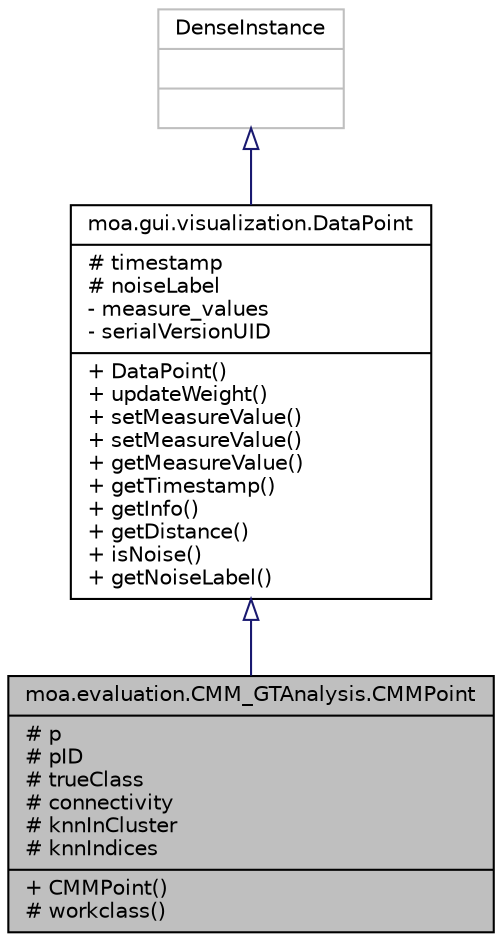 digraph G
{
  edge [fontname="Helvetica",fontsize="10",labelfontname="Helvetica",labelfontsize="10"];
  node [fontname="Helvetica",fontsize="10",shape=record];
  Node1 [label="{moa.evaluation.CMM_GTAnalysis.CMMPoint\n|# p\l# pID\l# trueClass\l# connectivity\l# knnInCluster\l# knnIndices\l|+ CMMPoint()\l# workclass()\l}",height=0.2,width=0.4,color="black", fillcolor="grey75", style="filled" fontcolor="black"];
  Node2 -> Node1 [dir=back,color="midnightblue",fontsize="10",style="solid",arrowtail="empty",fontname="Helvetica"];
  Node2 [label="{moa.gui.visualization.DataPoint\n|# timestamp\l# noiseLabel\l- measure_values\l- serialVersionUID\l|+ DataPoint()\l+ updateWeight()\l+ setMeasureValue()\l+ setMeasureValue()\l+ getMeasureValue()\l+ getTimestamp()\l+ getInfo()\l+ getDistance()\l+ isNoise()\l+ getNoiseLabel()\l}",height=0.2,width=0.4,color="black", fillcolor="white", style="filled",URL="$classmoa_1_1gui_1_1visualization_1_1DataPoint.html"];
  Node3 -> Node2 [dir=back,color="midnightblue",fontsize="10",style="solid",arrowtail="empty",fontname="Helvetica"];
  Node3 [label="{DenseInstance\n||}",height=0.2,width=0.4,color="grey75", fillcolor="white", style="filled"];
}
